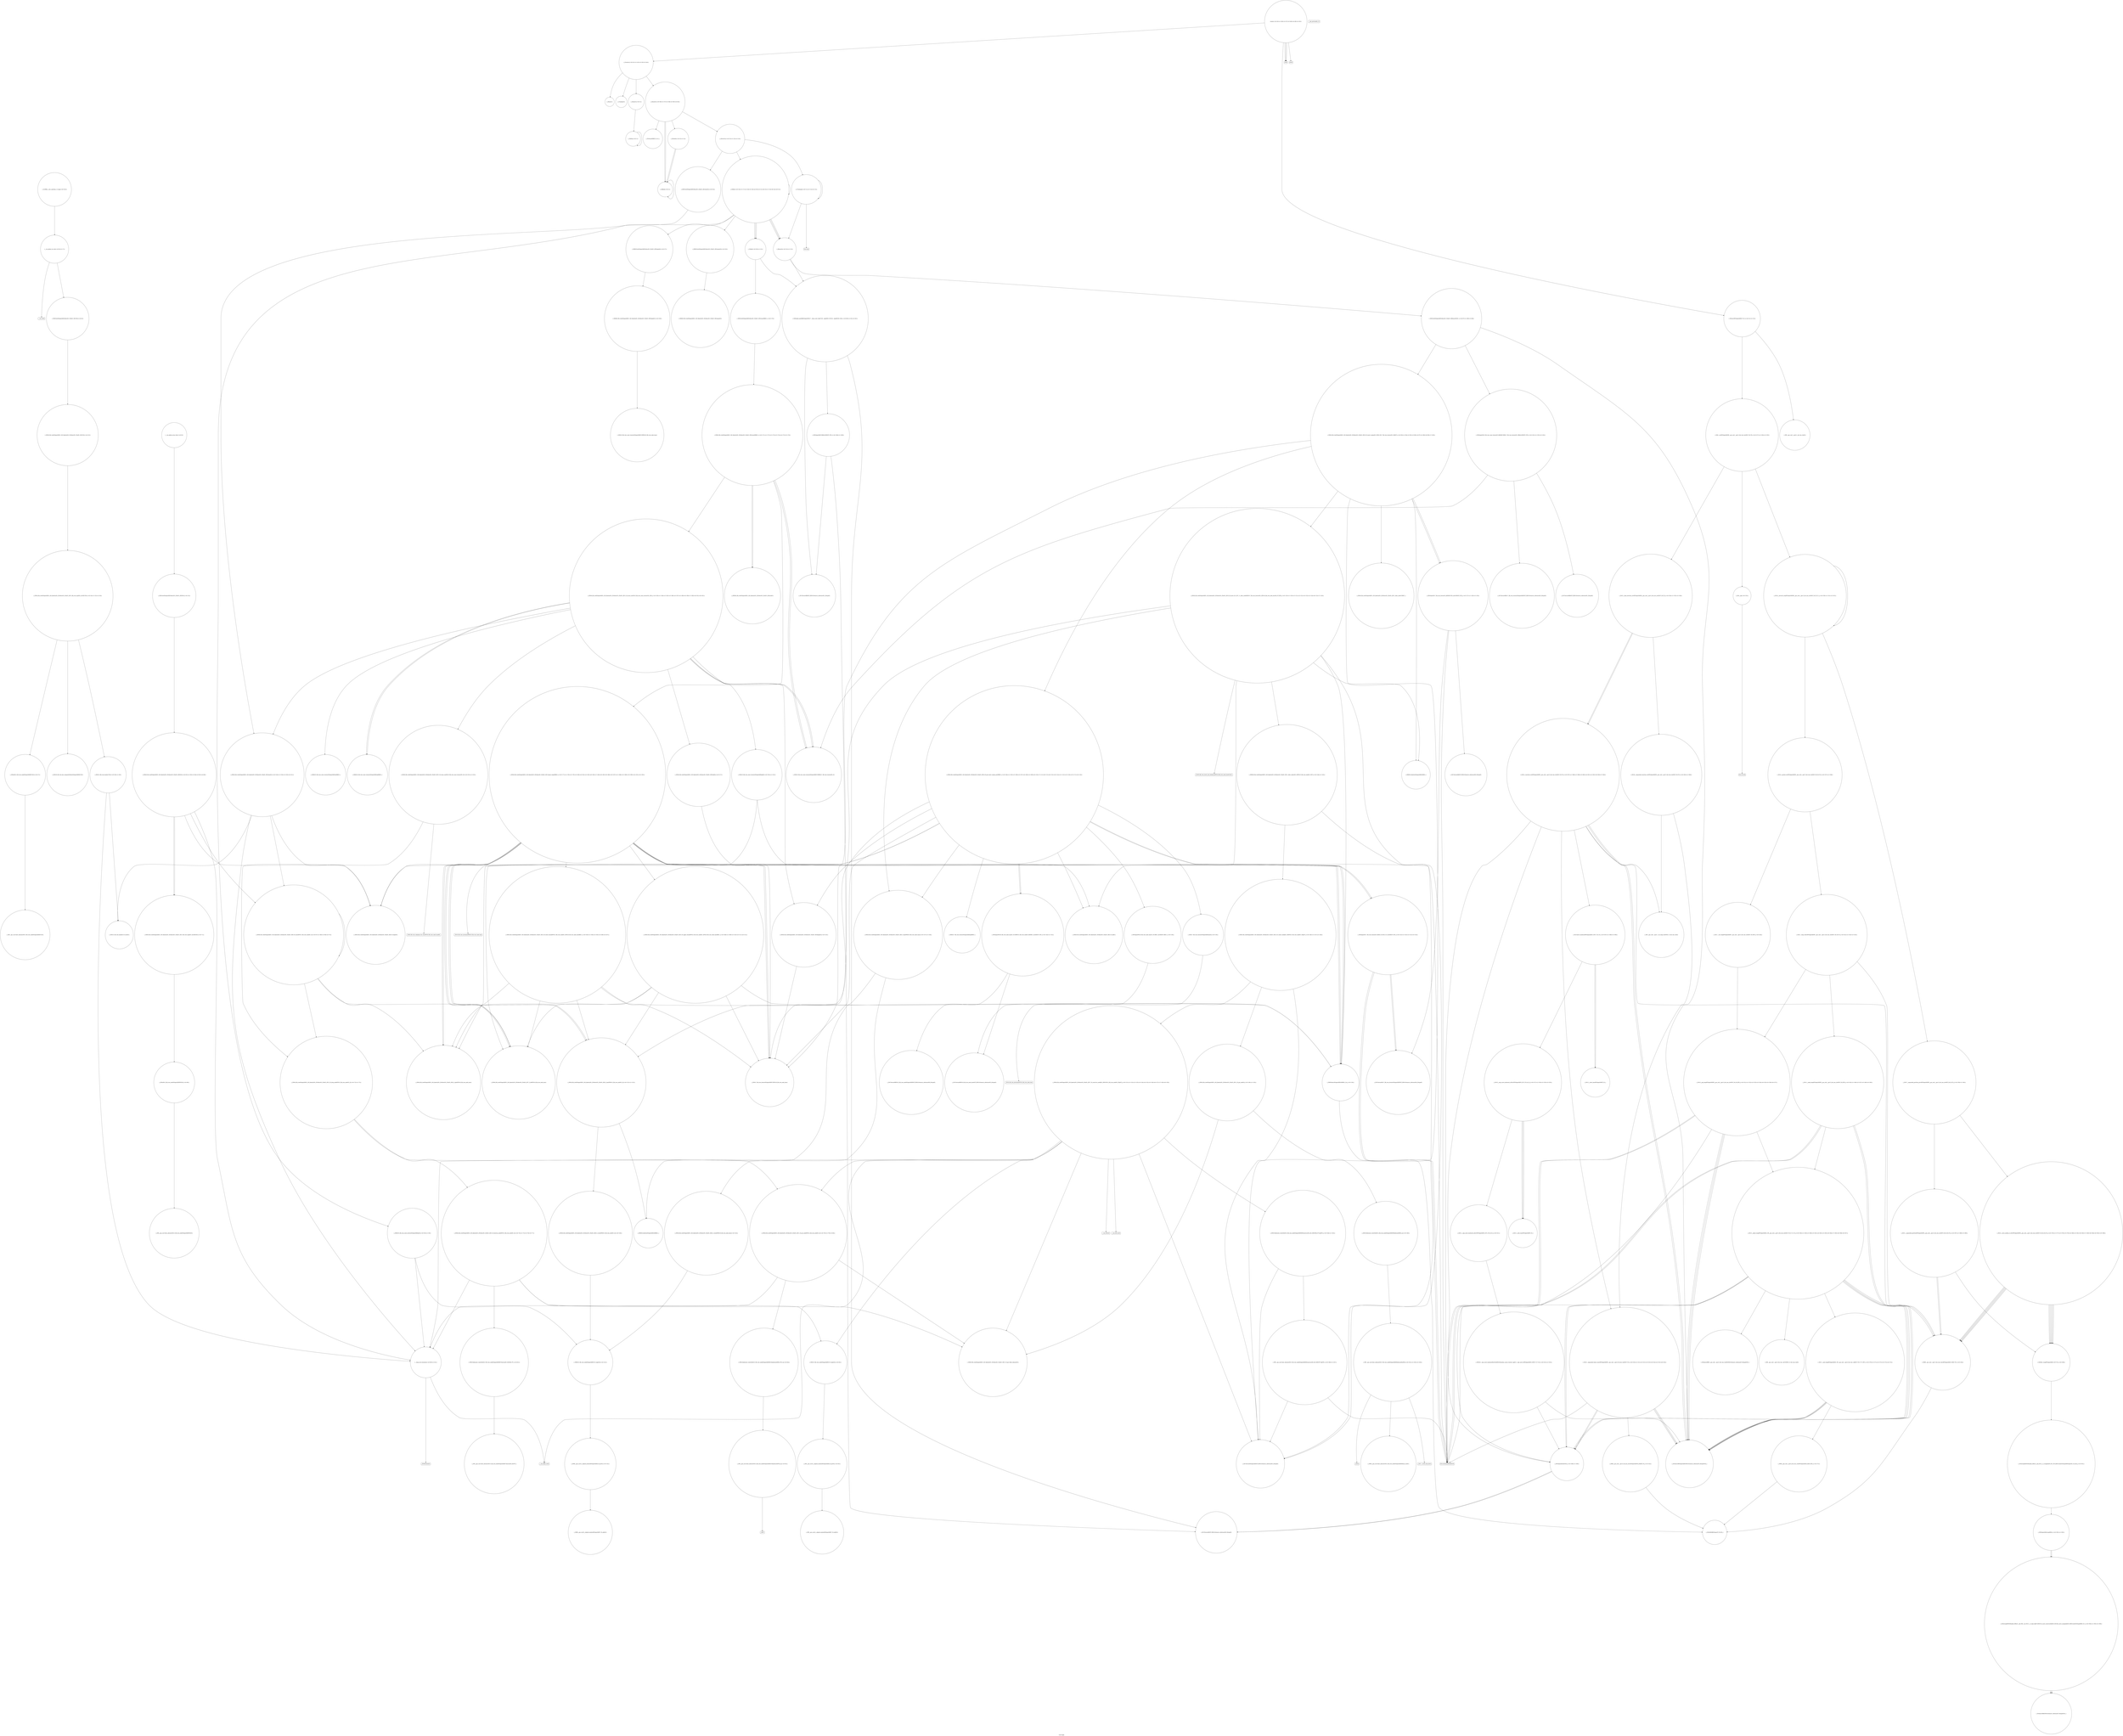 digraph "Call Graph" {
	label="Call Graph";

	Node0x5581cf3991e0 [shape=record,shape=circle,label="{_Z7preparev}"];
	Node0x5581cf7c12a0 [shape=record,shape=circle,label="{_ZNKSt8_Rb_treeISt4pairIiiES1_St9_IdentityIS1_ESt4lessIS1_ESaIS1_EE11_Alloc_nodeclIS1_EEPSt13_Rb_tree_nodeIS1_EOT_|{<s0>144|<s1>145}}"];
	Node0x5581cf7c12a0:s0 -> Node0x5581cf7c07a0[color=black];
	Node0x5581cf7c12a0:s1 -> Node0x5581cf7c13a0[color=black];
	Node0x5581cf7bd900 [shape=record,shape=circle,label="{_ZNSt3setISt4pairIiiESt4lessIS1_ESaIS1_EEC2Ev|{<s0>8}}"];
	Node0x5581cf7bd900:s0 -> Node0x5581cf7be380[color=black];
	Node0x5581cf7bee00 [shape=record,shape=circle,label="{_ZNK9__gnu_cxx13new_allocatorISt13_Rb_tree_nodeISt4pairIiiEEE8max_sizeEv}"];
	Node0x5581cf7bdc80 [shape=record,shape=circle,label="{_Z3dfsi|{<s0>16|<s1>17|<s2>18|<s3>19|<s4>20|<s5>21|<s6>22|<s7>23|<s8>24|<s9>25}}"];
	Node0x5581cf7bdc80:s0 -> Node0x5581cf7bdd00[color=black];
	Node0x5581cf7bdc80:s1 -> Node0x5581cf7bdd80[color=black];
	Node0x5581cf7bdc80:s2 -> Node0x5581cf7bde00[color=black];
	Node0x5581cf7bdc80:s3 -> Node0x5581cf7bde80[color=black];
	Node0x5581cf7bdc80:s4 -> Node0x5581cf7bde80[color=black];
	Node0x5581cf7bdc80:s5 -> Node0x5581cf7bdb80[color=black];
	Node0x5581cf7bdc80:s6 -> Node0x5581cf7bdc80[color=black];
	Node0x5581cf7bdc80:s7 -> Node0x5581cf7bde80[color=black];
	Node0x5581cf7bdc80:s8 -> Node0x5581cf7bdb80[color=black];
	Node0x5581cf7bdc80:s9 -> Node0x5581cf7bdb80[color=black];
	Node0x5581cf7bf180 [shape=record,shape=Mrecord,label="{llvm.memcpy.p0i8.p0i8.i64}"];
	Node0x5581cf7be000 [shape=record,shape=circle,label="{_Z4can3v|{<s0>36|<s1>37|<s2>38|<s3>39|<s4>40}}"];
	Node0x5581cf7be000:s0 -> Node0x5581cf7be080[color=black];
	Node0x5581cf7be000:s1 -> Node0x5581cf7bd800[color=black];
	Node0x5581cf7be000:s2 -> Node0x5581cf7bd800[color=black];
	Node0x5581cf7be000:s3 -> Node0x5581cf7bd780[color=black];
	Node0x5581cf7be000:s4 -> Node0x5581cf7bdf00[color=black];
	Node0x5581cf7bf500 [shape=record,shape=circle,label="{_ZSt7forwardIRiEOT_RNSt16remove_referenceIS1_E4typeE}"];
	Node0x5581cf7be380 [shape=record,shape=circle,label="{_ZNSt8_Rb_treeISt4pairIiiES1_St9_IdentityIS1_ESt4lessIS1_ESaIS1_EEC2Ev|{<s0>53}}"];
	Node0x5581cf7be380:s0 -> Node0x5581cf7be400[color=black];
	Node0x5581cf7bf880 [shape=record,shape=circle,label="{_ZNSt8_Rb_treeISt4pairIiiES1_St9_IdentityIS1_ESt4lessIS1_ESaIS1_EE14_M_lower_boundEPSt13_Rb_tree_nodeIS1_EPSt18_Rb_tree_node_baseRKS1_|{<s0>203|<s1>204|<s2>205|<s3>206|<s4>207}}"];
	Node0x5581cf7bf880:s0 -> Node0x5581cf7c0a20[color=black];
	Node0x5581cf7bf880:s1 -> Node0x5581cf7c09a0[color=black];
	Node0x5581cf7bf880:s2 -> Node0x5581cf7beb80[color=black];
	Node0x5581cf7bf880:s3 -> Node0x5581cf7beb00[color=black];
	Node0x5581cf7bf880:s4 -> Node0x5581cf7c08a0[color=black];
	Node0x5581cf7be700 [shape=record,shape=Mrecord,label="{__gxx_personality_v0}"];
	Node0x5581cf7bfc00 [shape=record,shape=circle,label="{_ZNSt8_Rb_treeISt4pairIiiES1_St9_IdentityIS1_ESt4lessIS1_ESaIS1_EE12_M_erase_auxESt23_Rb_tree_const_iteratorIS1_E|{<s0>222|<s1>223}}"];
	Node0x5581cf7bfc00:s0 -> Node0x5581cf7bfd00[color=black];
	Node0x5581cf7bfc00:s1 -> Node0x5581cf7bec00[color=black];
	Node0x5581cf7bea80 [shape=record,shape=circle,label="{_ZNSt8_Rb_treeISt4pairIiiES1_St9_IdentityIS1_ESt4lessIS1_ESaIS1_EE13_Rb_tree_implIS5_Lb1EED2Ev|{<s0>71}}"];
	Node0x5581cf7bea80:s0 -> Node0x5581cf7c0220[color=black];
	Node0x5581cf7c37c0 [shape=record,shape=circle,label="{_ZSt6__sortIPSt4pairIiiEN9__gnu_cxx5__ops15_Iter_less_iterEEvT_S6_T0_|{<s0>227|<s1>228|<s2>229}}"];
	Node0x5581cf7c37c0:s0 -> Node0x5581cf7c3940[color=black];
	Node0x5581cf7c37c0:s1 -> Node0x5581cf7c38c0[color=black];
	Node0x5581cf7c37c0:s2 -> Node0x5581cf7c39c0[color=black];
	Node0x5581cf7bfe20 [shape=record,shape=circle,label="{_ZNSt8_Rb_treeISt4pairIiiES1_St9_IdentityIS1_ESt4lessIS1_ESaIS1_EE21_M_get_Node_allocatorEv}"];
	Node0x5581cf7c3b40 [shape=record,shape=circle,label="{_ZSt13__heap_selectIPSt4pairIiiEN9__gnu_cxx5__ops15_Iter_less_iterEEvT_S6_S6_T0_|{<s0>241|<s1>242|<s2>243}}"];
	Node0x5581cf7c3b40:s0 -> Node0x5581cf7c3c40[color=black];
	Node0x5581cf7c3b40:s1 -> Node0x5581cf7c3cc0[color=black];
	Node0x5581cf7c3b40:s2 -> Node0x5581cf7c3d40[color=black];
	Node0x5581cf7c01a0 [shape=record,shape=Mrecord,label="{_ZdlPv}"];
	Node0x5581cf7c3ec0 [shape=record,shape=circle,label="{_ZSt4moveIRN9__gnu_cxx5__ops15_Iter_less_iterEEONSt16remove_referenceIT_E4typeEOS5_}"];
	Node0x5581cf7c0520 [shape=record,shape=circle,label="{_ZNSt4pairISt23_Rb_tree_const_iteratorIS_IiiEEbEC2IRSt17_Rb_tree_iteratorIS1_ERbLb1EEEOT_OT0_|{<s0>101|<s1>102|<s2>103}}"];
	Node0x5581cf7c0520:s0 -> Node0x5581cf7bf300[color=black];
	Node0x5581cf7c0520:s1 -> Node0x5581cf7bf380[color=black];
	Node0x5581cf7c0520:s2 -> Node0x5581cf7bf400[color=black];
	Node0x5581cf7c4240 [shape=record,shape=circle,label="{_ZSt4swapIiiENSt9enable_ifIXsr6__and_ISt14__is_swappableIT_ES1_IT0_EEE5valueEvE4typeERSt4pairIS2_S4_ESA_|{<s0>291}}"];
	Node0x5581cf7c4240:s0 -> Node0x5581cf7c42c0[color=black];
	Node0x5581cf7c08a0 [shape=record,shape=circle,label="{_ZNSt17_Rb_tree_iteratorISt4pairIiiEEC2EPSt18_Rb_tree_node_base}"];
	Node0x5581cf7c45c0 [shape=record,shape=circle,label="{_ZSt13move_backwardIPSt4pairIiiES2_ET0_T_S4_S3_|{<s0>307|<s1>308|<s2>309}}"];
	Node0x5581cf7c45c0:s0 -> Node0x5581cf7c47c0[color=black];
	Node0x5581cf7c45c0:s1 -> Node0x5581cf7c47c0[color=black];
	Node0x5581cf7c45c0:s2 -> Node0x5581cf7c4740[color=black];
	Node0x5581cf7c0c20 [shape=record,shape=circle,label="{_ZNSt17_Rb_tree_iteratorISt4pairIiiEEmmEv|{<s0>136}}"];
	Node0x5581cf7c0c20:s0 -> Node0x5581cf7c11a0[color=black];
	Node0x5581cf7c4940 [shape=record,shape=circle,label="{_ZNSt20__copy_move_backwardILb1ELb0ESt26random_access_iterator_tagE13__copy_move_bIPSt4pairIiiES5_EET0_T_S7_S6_|{<s0>322|<s1>323}}"];
	Node0x5581cf7c4940:s0 -> Node0x5581cf7c04a0[color=black];
	Node0x5581cf7c4940:s1 -> Node0x5581cf7c3e40[color=black];
	Node0x5581cf7c0fa0 [shape=record,shape=circle,label="{_ZNK9__gnu_cxx16__aligned_membufISt4pairIiiEE6_M_ptrEv|{<s0>142}}"];
	Node0x5581cf7c0fa0:s0 -> Node0x5581cf7c1020[color=black];
	Node0x5581cf399260 [shape=record,shape=circle,label="{_Z4can1v}"];
	Node0x5581cf7c1320 [shape=record,shape=Mrecord,label="{_ZSt29_Rb_tree_insert_and_rebalancebPSt18_Rb_tree_node_baseS0_RS_}"];
	Node0x5581cf7bd980 [shape=record,shape=circle,label="{__cxx_global_array_dtor|{<s0>9}}"];
	Node0x5581cf7bd980:s0 -> Node0x5581cf7bda00[color=black];
	Node0x5581cf7bee80 [shape=record,shape=Mrecord,label="{_ZSt17__throw_bad_allocv}"];
	Node0x5581cf7bdd00 [shape=record,shape=circle,label="{_ZNKSt3setISt4pairIiiESt4lessIS1_ESaIS1_EE5emptyEv|{<s0>26}}"];
	Node0x5581cf7bdd00:s0 -> Node0x5581cf7c3640[color=black];
	Node0x5581cf7bf200 [shape=record,shape=circle,label="{_ZSt7forwardISt17_Rb_tree_iteratorISt4pairIiiEEEOT_RNSt16remove_referenceIS4_E4typeE}"];
	Node0x5581cf7be080 [shape=record,shape=circle,label="{_ZSt3maxIiERKT_S2_S2_}"];
	Node0x5581cf7bf580 [shape=record,shape=circle,label="{_ZNSt4pairIiiEC2IiRiLb1EEEOT_OT0_|{<s0>168|<s1>169}}"];
	Node0x5581cf7bf580:s0 -> Node0x5581cf7bf480[color=black];
	Node0x5581cf7bf580:s1 -> Node0x5581cf7bf500[color=black];
	Node0x5581cf7be400 [shape=record,shape=circle,label="{_ZNSt8_Rb_treeISt4pairIiiES1_St9_IdentityIS1_ESt4lessIS1_ESaIS1_EE13_Rb_tree_implIS5_Lb1EEC2Ev|{<s0>54|<s1>55|<s2>56}}"];
	Node0x5581cf7be400:s0 -> Node0x5581cf7be480[color=black];
	Node0x5581cf7be400:s1 -> Node0x5581cf7be500[color=black];
	Node0x5581cf7be400:s2 -> Node0x5581cf7be580[color=black];
	Node0x5581cf7bf900 [shape=record,shape=circle,label="{_ZNSt8_Rb_treeISt4pairIiiES1_St9_IdentityIS1_ESt4lessIS1_ESaIS1_EE14_M_upper_boundEPSt13_Rb_tree_nodeIS1_EPSt18_Rb_tree_node_baseRKS1_|{<s0>208|<s1>209|<s2>210|<s3>211|<s4>212}}"];
	Node0x5581cf7bf900:s0 -> Node0x5581cf7c0a20[color=black];
	Node0x5581cf7bf900:s1 -> Node0x5581cf7c09a0[color=black];
	Node0x5581cf7bf900:s2 -> Node0x5581cf7beb80[color=black];
	Node0x5581cf7bf900:s3 -> Node0x5581cf7beb00[color=black];
	Node0x5581cf7bf900:s4 -> Node0x5581cf7c08a0[color=black];
	Node0x5581cf7be780 [shape=record,shape=circle,label="{__clang_call_terminate|{<s0>60|<s1>61}}"];
	Node0x5581cf7be780:s0 -> Node0x5581cf7be800[color=black];
	Node0x5581cf7be780:s1 -> Node0x5581cf7be880[color=black];
	Node0x5581cf7bfc80 [shape=record,shape=circle,label="{_ZNSt23_Rb_tree_const_iteratorISt4pairIiiEEppEi|{<s0>224|<s1>225}}"];
	Node0x5581cf7bfc80:s0 -> Node0x5581cf7bf180[color=black];
	Node0x5581cf7bfc80:s1 -> Node0x5581cf7c35c0[color=black];
	Node0x5581cf7beb00 [shape=record,shape=circle,label="{_ZNSt8_Rb_treeISt4pairIiiES1_St9_IdentityIS1_ESt4lessIS1_ESaIS1_EE8_S_rightEPSt18_Rb_tree_node_base}"];
	Node0x5581cf7c3840 [shape=record,shape=circle,label="{_ZN9__gnu_cxx5__ops16__iter_less_iterEv}"];
	Node0x5581cf7bfea0 [shape=record,shape=circle,label="{_ZNSt13_Rb_tree_nodeISt4pairIiiEE9_M_valptrEv|{<s0>82}}"];
	Node0x5581cf7bfea0:s0 -> Node0x5581cf7bffa0[color=black];
	Node0x5581cf7c3bc0 [shape=record,shape=circle,label="{_ZSt11__sort_heapIPSt4pairIiiEN9__gnu_cxx5__ops15_Iter_less_iterEEvT_S6_RT0_|{<s0>244}}"];
	Node0x5581cf7c3bc0:s0 -> Node0x5581cf7c3d40[color=black];
	Node0x5581cf7c0220 [shape=record,shape=circle,label="{_ZNSaISt13_Rb_tree_nodeISt4pairIiiEEED2Ev|{<s0>86}}"];
	Node0x5581cf7c0220:s0 -> Node0x5581cf7c02a0[color=black];
	Node0x5581cf7c3f40 [shape=record,shape=circle,label="{_ZN9__gnu_cxx5__ops14_Iter_less_valC2ENS0_15_Iter_less_iterE}"];
	Node0x5581cf7c05a0 [shape=record,shape=circle,label="{_ZNSt8_Rb_treeISt4pairIiiES1_St9_IdentityIS1_ESt4lessIS1_ESaIS1_EE24_M_get_insert_unique_posERKS1_|{<s0>104|<s1>105|<s2>106|<s3>107|<s4>108|<s5>109|<s6>110|<s7>111|<s8>112|<s9>113|<s10>114|<s11>115|<s12>116|<s13>117|<s14>118}}"];
	Node0x5581cf7c05a0:s0 -> Node0x5581cf7bea00[color=black];
	Node0x5581cf7c05a0:s1 -> Node0x5581cf7c0920[color=black];
	Node0x5581cf7c05a0:s2 -> Node0x5581cf7c0a20[color=black];
	Node0x5581cf7c05a0:s3 -> Node0x5581cf7c09a0[color=black];
	Node0x5581cf7c05a0:s4 -> Node0x5581cf7beb80[color=black];
	Node0x5581cf7c05a0:s5 -> Node0x5581cf7beb00[color=black];
	Node0x5581cf7c05a0:s6 -> Node0x5581cf7c08a0[color=black];
	Node0x5581cf7c05a0:s7 -> Node0x5581cf7c0b20[color=black];
	Node0x5581cf7c05a0:s8 -> Node0x5581cf7c0aa0[color=black];
	Node0x5581cf7c05a0:s9 -> Node0x5581cf7c0ba0[color=black];
	Node0x5581cf7c05a0:s10 -> Node0x5581cf7c0c20[color=black];
	Node0x5581cf7c05a0:s11 -> Node0x5581cf7c0ca0[color=black];
	Node0x5581cf7c05a0:s12 -> Node0x5581cf7c09a0[color=black];
	Node0x5581cf7c05a0:s13 -> Node0x5581cf7c0ba0[color=black];
	Node0x5581cf7c05a0:s14 -> Node0x5581cf7c0d20[color=black];
	Node0x5581cf7c42c0 [shape=record,shape=circle,label="{_ZNSt4pairIiiE4swapERS0_|{<s0>292|<s1>293}}"];
	Node0x5581cf7c42c0:s0 -> Node0x5581cf7c4340[color=black];
	Node0x5581cf7c42c0:s1 -> Node0x5581cf7c4340[color=black];
	Node0x5581cf7c0920 [shape=record,shape=circle,label="{_ZNSt8_Rb_treeISt4pairIiiES1_St9_IdentityIS1_ESt4lessIS1_ESaIS1_EE6_M_endEv}"];
	Node0x5581cf7c4640 [shape=record,shape=circle,label="{_ZSt25__unguarded_linear_insertIPSt4pairIiiEN9__gnu_cxx5__ops14_Val_less_iterEEvT_T0_|{<s0>310|<s1>311|<s2>312|<s3>313|<s4>314|<s5>315|<s6>316}}"];
	Node0x5581cf7c4640:s0 -> Node0x5581cf7c04a0[color=black];
	Node0x5581cf7c4640:s1 -> Node0x5581cf7bf180[color=black];
	Node0x5581cf7c4640:s2 -> Node0x5581cf7c49c0[color=black];
	Node0x5581cf7c4640:s3 -> Node0x5581cf7c04a0[color=black];
	Node0x5581cf7c4640:s4 -> Node0x5581cf7c3e40[color=black];
	Node0x5581cf7c4640:s5 -> Node0x5581cf7c04a0[color=black];
	Node0x5581cf7c4640:s6 -> Node0x5581cf7c3e40[color=black];
	Node0x5581cf7c0ca0 [shape=record,shape=circle,label="{_ZNSt8_Rb_treeISt4pairIiiES1_St9_IdentityIS1_ESt4lessIS1_ESaIS1_EE6_S_keyEPKSt18_Rb_tree_node_base|{<s0>137|<s1>138}}"];
	Node0x5581cf7c0ca0:s0 -> Node0x5581cf7c1220[color=black];
	Node0x5581cf7c0ca0:s1 -> Node0x5581cf7c0e20[color=black];
	Node0x5581cf7c49c0 [shape=record,shape=circle,label="{_ZNK9__gnu_cxx5__ops14_Val_less_iterclISt4pairIiiEPS4_EEbRT_T0_|{<s0>324}}"];
	Node0x5581cf7c49c0:s0 -> Node0x5581cf7c0da0[color=black];
	Node0x5581cf7c1020 [shape=record,shape=circle,label="{_ZNK9__gnu_cxx16__aligned_membufISt4pairIiiEE7_M_addrEv}"];
	Node0x5581cf7bd680 [shape=record,shape=circle,label="{_Z3dfsii|{<s0>1}}"];
	Node0x5581cf7bd680:s0 -> Node0x5581cf7bd680[color=black];
	Node0x5581cf7c13a0 [shape=record,shape=circle,label="{_ZNSt8_Rb_treeISt4pairIiiES1_St9_IdentityIS1_ESt4lessIS1_ESaIS1_EE14_M_create_nodeIJS1_EEEPSt13_Rb_tree_nodeIS1_EDpOT_|{<s0>146|<s1>147|<s2>148}}"];
	Node0x5581cf7c13a0:s0 -> Node0x5581cf7c1420[color=black];
	Node0x5581cf7c13a0:s1 -> Node0x5581cf7c07a0[color=black];
	Node0x5581cf7c13a0:s2 -> Node0x5581cf7c14a0[color=black];
	Node0x5581cf7bda00 [shape=record,shape=circle,label="{_ZNSt3setISt4pairIiiESt4lessIS1_ESaIS1_EED2Ev|{<s0>10}}"];
	Node0x5581cf7bda00:s0 -> Node0x5581cf7be900[color=black];
	Node0x5581cf7bef00 [shape=record,shape=Mrecord,label="{_Znwm}"];
	Node0x5581cf7bdd80 [shape=record,shape=circle,label="{_ZNKSt3setISt4pairIiiESt4lessIS1_ESaIS1_EE5beginEv|{<s0>27}}"];
	Node0x5581cf7bdd80:s0 -> Node0x5581cf7c36c0[color=black];
	Node0x5581cf7bf280 [shape=record,shape=circle,label="{_ZSt7forwardIbEOT_RNSt16remove_referenceIS0_E4typeE}"];
	Node0x5581cf7be100 [shape=record,shape=circle,label="{_Z5solvev|{<s0>41|<s1>42|<s2>43|<s3>44}}"];
	Node0x5581cf7be100:s0 -> Node0x5581cf3991e0[color=black];
	Node0x5581cf7be100:s1 -> Node0x5581cf399260[color=black];
	Node0x5581cf7be100:s2 -> Node0x5581cf7bd700[color=black];
	Node0x5581cf7be100:s3 -> Node0x5581cf7be000[color=black];
	Node0x5581cf7bf600 [shape=record,shape=circle,label="{_ZNSt3setISt4pairIiiESt4lessIS1_ESaIS1_EE5eraseERKS1_|{<s0>170}}"];
	Node0x5581cf7bf600:s0 -> Node0x5581cf7bf680[color=black];
	Node0x5581cf7be480 [shape=record,shape=circle,label="{_ZNSaISt13_Rb_tree_nodeISt4pairIiiEEEC2Ev|{<s0>57}}"];
	Node0x5581cf7be480:s0 -> Node0x5581cf7be600[color=black];
	Node0x5581cf7bf980 [shape=record,shape=circle,label="{_ZNSt4pairISt17_Rb_tree_iteratorIS_IiiEES2_EC2IS2_S2_Lb1EEEOT_OT0_|{<s0>213|<s1>214|<s2>215|<s3>216}}"];
	Node0x5581cf7bf980:s0 -> Node0x5581cf7bf200[color=black];
	Node0x5581cf7bf980:s1 -> Node0x5581cf7bf180[color=black];
	Node0x5581cf7bf980:s2 -> Node0x5581cf7bf200[color=black];
	Node0x5581cf7bf980:s3 -> Node0x5581cf7bf180[color=black];
	Node0x5581cf7be800 [shape=record,shape=Mrecord,label="{__cxa_begin_catch}"];
	Node0x5581cf7bfd00 [shape=record,shape=Mrecord,label="{_ZSt28_Rb_tree_rebalance_for_erasePSt18_Rb_tree_node_baseRS_}"];
	Node0x5581cf7beb80 [shape=record,shape=circle,label="{_ZNSt8_Rb_treeISt4pairIiiES1_St9_IdentityIS1_ESt4lessIS1_ESaIS1_EE7_S_leftEPSt18_Rb_tree_node_base}"];
	Node0x5581cf7c38c0 [shape=record,shape=circle,label="{_ZSt16__introsort_loopIPSt4pairIiiElN9__gnu_cxx5__ops15_Iter_less_iterEEvT_S6_T0_T1_|{<s0>230|<s1>231|<s2>232}}"];
	Node0x5581cf7c38c0:s0 -> Node0x5581cf7c3a40[color=black];
	Node0x5581cf7c38c0:s1 -> Node0x5581cf7c3ac0[color=black];
	Node0x5581cf7c38c0:s2 -> Node0x5581cf7c38c0[color=black];
	Node0x5581cf7bff20 [shape=record,shape=circle,label="{_ZN9__gnu_cxx13new_allocatorISt13_Rb_tree_nodeISt4pairIiiEEE7destroyIS3_EEvPT_}"];
	Node0x5581cf7c3c40 [shape=record,shape=circle,label="{_ZSt11__make_heapIPSt4pairIiiEN9__gnu_cxx5__ops15_Iter_less_iterEEvT_S6_RT0_|{<s0>245|<s1>246|<s2>247|<s3>248|<s4>249}}"];
	Node0x5581cf7c3c40:s0 -> Node0x5581cf7c04a0[color=black];
	Node0x5581cf7c3c40:s1 -> Node0x5581cf7bf180[color=black];
	Node0x5581cf7c3c40:s2 -> Node0x5581cf7c04a0[color=black];
	Node0x5581cf7c3c40:s3 -> Node0x5581cf7bf180[color=black];
	Node0x5581cf7c3c40:s4 -> Node0x5581cf7c3dc0[color=black];
	Node0x5581cf7c02a0 [shape=record,shape=circle,label="{_ZN9__gnu_cxx13new_allocatorISt13_Rb_tree_nodeISt4pairIiiEEED2Ev}"];
	Node0x5581cf7c3fc0 [shape=record,shape=circle,label="{_ZSt11__push_heapIPSt4pairIiiElS1_N9__gnu_cxx5__ops14_Iter_less_valEEvT_T0_S7_T1_RT2_|{<s0>270|<s1>271|<s2>272|<s3>273|<s4>274}}"];
	Node0x5581cf7c3fc0:s0 -> Node0x5581cf7c4040[color=black];
	Node0x5581cf7c3fc0:s1 -> Node0x5581cf7c04a0[color=black];
	Node0x5581cf7c3fc0:s2 -> Node0x5581cf7c3e40[color=black];
	Node0x5581cf7c3fc0:s3 -> Node0x5581cf7c04a0[color=black];
	Node0x5581cf7c3fc0:s4 -> Node0x5581cf7c3e40[color=black];
	Node0x5581cf7c0620 [shape=record,shape=circle,label="{_ZNKSt9_IdentityISt4pairIiiEEclERS1_}"];
	Node0x5581cf7c4340 [shape=record,shape=circle,label="{_ZSt4swapIiENSt9enable_ifIXsr6__and_ISt6__not_ISt15__is_tuple_likeIT_EESt21is_move_constructibleIS3_ESt18is_move_assignableIS3_EEE5valueEvE4typeERS3_SC_|{<s0>294|<s1>295|<s2>296}}"];
	Node0x5581cf7c4340:s0 -> Node0x5581cf7c43c0[color=black];
	Node0x5581cf7c4340:s1 -> Node0x5581cf7c43c0[color=black];
	Node0x5581cf7c4340:s2 -> Node0x5581cf7c43c0[color=black];
	Node0x5581cf7c09a0 [shape=record,shape=circle,label="{_ZNKSt4lessISt4pairIiiEEclERKS1_S4_|{<s0>130}}"];
	Node0x5581cf7c09a0:s0 -> Node0x5581cf7c0da0[color=black];
	Node0x5581cf7c46c0 [shape=record,shape=circle,label="{_ZN9__gnu_cxx5__ops15__val_comp_iterENS0_15_Iter_less_iterE}"];
	Node0x5581cf7c0d20 [shape=record,shape=circle,label="{_ZNSt4pairIPSt18_Rb_tree_node_baseS1_EC2IRS1_Lb1EEEOT_RKS1_|{<s0>139}}"];
	Node0x5581cf7c0d20:s0 -> Node0x5581cf7c1120[color=black];
	Node0x5581cf7c4a40 [shape=record,shape=circle,label="{_GLOBAL__sub_I_qizichao_2_0.cpp|{<s0>325}}"];
	Node0x5581cf7c4a40:s0 -> Node0x5581cf7bd880[color=black];
	Node0x5581cf7c10a0 [shape=record,shape=circle,label="{_ZSt7forwardIRPSt13_Rb_tree_nodeISt4pairIiiEEEOT_RNSt16remove_referenceIS6_E4typeE}"];
	Node0x5581cf7bd700 [shape=record,shape=circle,label="{_Z4can2v|{<s0>2}}"];
	Node0x5581cf7bd700:s0 -> Node0x5581cf7bd680[color=black];
	Node0x5581cf7c1420 [shape=record,shape=circle,label="{_ZNSt8_Rb_treeISt4pairIiiES1_St9_IdentityIS1_ESt4lessIS1_ESaIS1_EE11_M_get_nodeEv|{<s0>149|<s1>150}}"];
	Node0x5581cf7c1420:s0 -> Node0x5581cf7bfe20[color=black];
	Node0x5581cf7c1420:s1 -> Node0x5581cf7c1520[color=black];
	Node0x5581cf7bda80 [shape=record,shape=Mrecord,label="{__cxa_atexit}"];
	Node0x5581cf7bef80 [shape=record,shape=circle,label="{_ZNSt16allocator_traitsISaISt13_Rb_tree_nodeISt4pairIiiEEEE9constructIS2_JS2_EEEvRS4_PT_DpOT0_|{<s0>164|<s1>165}}"];
	Node0x5581cf7bef80:s0 -> Node0x5581cf7c07a0[color=black];
	Node0x5581cf7bef80:s1 -> Node0x5581cf7bf100[color=black];
	Node0x5581cf7bde00 [shape=record,shape=circle,label="{_ZNKSt23_Rb_tree_const_iteratorISt4pairIiiEEptEv|{<s0>28|<s1>29}}"];
	Node0x5581cf7bde00:s0 -> Node0x5581cf7c0f20[color=black];
	Node0x5581cf7bde00:s1 -> Node0x5581cf7be780[color=black];
	Node0x5581cf7bf300 [shape=record,shape=circle,label="{_ZSt7forwardIRSt17_Rb_tree_iteratorISt4pairIiiEEEOT_RNSt16remove_referenceIS5_E4typeE}"];
	Node0x5581cf7be180 [shape=record,shape=circle,label="{main|{<s0>45|<s1>46|<s2>47|<s3>48|<s4>49|<s5>50}}"];
	Node0x5581cf7be180:s0 -> Node0x5581cf7be200[color=black];
	Node0x5581cf7be180:s1 -> Node0x5581cf7be200[color=black];
	Node0x5581cf7be180:s2 -> Node0x5581cf7be200[color=black];
	Node0x5581cf7be180:s3 -> Node0x5581cf7be280[color=black];
	Node0x5581cf7be180:s4 -> Node0x5581cf7be100[color=black];
	Node0x5581cf7be180:s5 -> Node0x5581cf7be300[color=black];
	Node0x5581cf7bf680 [shape=record,shape=circle,label="{_ZNSt8_Rb_treeISt4pairIiiES1_St9_IdentityIS1_ESt4lessIS1_ESaIS1_EE5eraseERKS1_|{<s0>171|<s1>172|<s2>173|<s3>174|<s4>175|<s5>176}}"];
	Node0x5581cf7bf680:s0 -> Node0x5581cf7bf700[color=black];
	Node0x5581cf7bf680:s1 -> Node0x5581cf7bf780[color=black];
	Node0x5581cf7bf680:s2 -> Node0x5581cf7bf380[color=black];
	Node0x5581cf7bf680:s3 -> Node0x5581cf7bf380[color=black];
	Node0x5581cf7bf680:s4 -> Node0x5581cf7bf800[color=black];
	Node0x5581cf7bf680:s5 -> Node0x5581cf7bf780[color=black];
	Node0x5581cf7be500 [shape=record,shape=circle,label="{_ZNSt20_Rb_tree_key_compareISt4lessISt4pairIiiEEEC2Ev}"];
	Node0x5581cf7bfa00 [shape=record,shape=circle,label="{_ZNKSt23_Rb_tree_const_iteratorISt4pairIiiEEeqERKS2_}"];
	Node0x5581cf7be880 [shape=record,shape=Mrecord,label="{_ZSt9terminatev}"];
	Node0x5581cf7c35c0 [shape=record,shape=Mrecord,label="{_ZSt18_Rb_tree_incrementPKSt18_Rb_tree_node_base}"];
	Node0x5581cf7bec00 [shape=record,shape=circle,label="{_ZNSt8_Rb_treeISt4pairIiiES1_St9_IdentityIS1_ESt4lessIS1_ESaIS1_EE12_M_drop_nodeEPSt13_Rb_tree_nodeIS1_E|{<s0>72|<s1>73}}"];
	Node0x5581cf7bec00:s0 -> Node0x5581cf7bec80[color=black];
	Node0x5581cf7bec00:s1 -> Node0x5581cf7bed00[color=black];
	Node0x5581cf7c3940 [shape=record,shape=circle,label="{_ZSt4__lgl|{<s0>233}}"];
	Node0x5581cf7c3940:s0 -> Node0x5581cf7c4440[color=black];
	Node0x5581cf7bffa0 [shape=record,shape=circle,label="{_ZN9__gnu_cxx16__aligned_membufISt4pairIiiEE6_M_ptrEv|{<s0>83}}"];
	Node0x5581cf7bffa0:s0 -> Node0x5581cf7c0020[color=black];
	Node0x5581cf7c3cc0 [shape=record,shape=circle,label="{_ZNK9__gnu_cxx5__ops15_Iter_less_iterclIPSt4pairIiiES5_EEbT_T0_|{<s0>250}}"];
	Node0x5581cf7c3cc0:s0 -> Node0x5581cf7c0da0[color=black];
	Node0x5581cf7c0320 [shape=record,shape=circle,label="{_ZNSt3setISt4pairIiiESt4lessIS1_ESaIS1_EE6insertEOS1_|{<s0>87|<s1>88|<s2>89}}"];
	Node0x5581cf7c0320:s0 -> Node0x5581cf7c04a0[color=black];
	Node0x5581cf7c0320:s1 -> Node0x5581cf7c0420[color=black];
	Node0x5581cf7c0320:s2 -> Node0x5581cf7c0520[color=black];
	Node0x5581cf7c4040 [shape=record,shape=circle,label="{_ZNK9__gnu_cxx5__ops14_Iter_less_valclIPSt4pairIiiES4_EEbT_RT0_|{<s0>275}}"];
	Node0x5581cf7c4040:s0 -> Node0x5581cf7c0da0[color=black];
	Node0x5581cf7c06a0 [shape=record,shape=circle,label="{_ZNSt8_Rb_treeISt4pairIiiES1_St9_IdentityIS1_ESt4lessIS1_ESaIS1_EE11_Alloc_nodeC2ERS7_}"];
	Node0x5581cf7c43c0 [shape=record,shape=circle,label="{_ZSt4moveIRiEONSt16remove_referenceIT_E4typeEOS2_}"];
	Node0x5581cf7c0a20 [shape=record,shape=circle,label="{_ZNSt8_Rb_treeISt4pairIiiES1_St9_IdentityIS1_ESt4lessIS1_ESaIS1_EE6_S_keyEPKSt13_Rb_tree_nodeIS1_E|{<s0>131|<s1>132}}"];
	Node0x5581cf7c0a20:s0 -> Node0x5581cf7c0ea0[color=black];
	Node0x5581cf7c0a20:s1 -> Node0x5581cf7c0e20[color=black];
	Node0x5581cf7c4740 [shape=record,shape=circle,label="{_ZSt23__copy_move_backward_a2ILb1EPSt4pairIiiES2_ET1_T0_S4_S3_|{<s0>317|<s1>318|<s2>319|<s3>320}}"];
	Node0x5581cf7c4740:s0 -> Node0x5581cf7c48c0[color=black];
	Node0x5581cf7c4740:s1 -> Node0x5581cf7c48c0[color=black];
	Node0x5581cf7c4740:s2 -> Node0x5581cf7c48c0[color=black];
	Node0x5581cf7c4740:s3 -> Node0x5581cf7c4840[color=black];
	Node0x5581cf7c0da0 [shape=record,shape=circle,label="{_ZStltIiiEbRKSt4pairIT_T0_ES5_}"];
	Node0x5581cf7c1120 [shape=record,shape=circle,label="{_ZSt7forwardIRPSt18_Rb_tree_node_baseEOT_RNSt16remove_referenceIS3_E4typeE}"];
	Node0x5581cf7bd780 [shape=record,shape=circle,label="{_Z5buildv|{<s0>3|<s1>4}}"];
	Node0x5581cf7bd780:s0 -> Node0x5581cf7bd800[color=black];
	Node0x5581cf7bd780:s1 -> Node0x5581cf7bd800[color=black];
	Node0x5581cf7c14a0 [shape=record,shape=circle,label="{_ZNSt8_Rb_treeISt4pairIiiES1_St9_IdentityIS1_ESt4lessIS1_ESaIS1_EE17_M_construct_nodeIJS1_EEEvPSt13_Rb_tree_nodeIS1_EDpOT_|{<s0>151|<s1>152|<s2>153|<s3>154|<s4>155|<s5>156|<s6>157|<s7>158|<s8>159}}"];
	Node0x5581cf7c14a0:s0 -> Node0x5581cf7bfe20[color=black];
	Node0x5581cf7c14a0:s1 -> Node0x5581cf7bfea0[color=black];
	Node0x5581cf7c14a0:s2 -> Node0x5581cf7c07a0[color=black];
	Node0x5581cf7c14a0:s3 -> Node0x5581cf7bef80[color=black];
	Node0x5581cf7c14a0:s4 -> Node0x5581cf7be800[color=black];
	Node0x5581cf7c14a0:s5 -> Node0x5581cf7bed00[color=black];
	Node0x5581cf7c14a0:s6 -> Node0x5581cf7bf000[color=black];
	Node0x5581cf7c14a0:s7 -> Node0x5581cf7bf080[color=black];
	Node0x5581cf7c14a0:s8 -> Node0x5581cf7be780[color=black];
	Node0x5581cf7bdb00 [shape=record,shape=circle,label="{_Z7enlargei|{<s0>11|<s1>12|<s2>13}}"];
	Node0x5581cf7bdb00:s0 -> Node0x5581cf7bdb80[color=black];
	Node0x5581cf7bdb00:s1 -> Node0x5581cf7bdb00[color=black];
	Node0x5581cf7bdb00:s2 -> Node0x5581cf7bdc00[color=black];
	Node0x5581cf7bf000 [shape=record,shape=Mrecord,label="{__cxa_rethrow}"];
	Node0x5581cf7bde80 [shape=record,shape=circle,label="{_Z3deli|{<s0>30|<s1>31}}"];
	Node0x5581cf7bde80:s0 -> Node0x5581cf7c03a0[color=black];
	Node0x5581cf7bde80:s1 -> Node0x5581cf7bf600[color=black];
	Node0x5581cf7bf380 [shape=record,shape=circle,label="{_ZNSt23_Rb_tree_const_iteratorISt4pairIiiEEC2ERKSt17_Rb_tree_iteratorIS1_E}"];
	Node0x5581cf7be200 [shape=record,shape=Mrecord,label="{scanf}"];
	Node0x5581cf7bf700 [shape=record,shape=circle,label="{_ZNSt8_Rb_treeISt4pairIiiES1_St9_IdentityIS1_ESt4lessIS1_ESaIS1_EE11equal_rangeERKS1_|{<s0>177|<s1>178|<s2>179|<s3>180|<s4>181|<s5>182|<s6>183|<s7>184|<s8>185|<s9>186|<s10>187|<s11>188|<s12>189|<s13>190|<s14>191|<s15>192}}"];
	Node0x5581cf7bf700:s0 -> Node0x5581cf7bea00[color=black];
	Node0x5581cf7bf700:s1 -> Node0x5581cf7c0920[color=black];
	Node0x5581cf7bf700:s2 -> Node0x5581cf7c0a20[color=black];
	Node0x5581cf7bf700:s3 -> Node0x5581cf7c09a0[color=black];
	Node0x5581cf7bf700:s4 -> Node0x5581cf7beb00[color=black];
	Node0x5581cf7bf700:s5 -> Node0x5581cf7c0a20[color=black];
	Node0x5581cf7bf700:s6 -> Node0x5581cf7c09a0[color=black];
	Node0x5581cf7bf700:s7 -> Node0x5581cf7beb80[color=black];
	Node0x5581cf7bf700:s8 -> Node0x5581cf7beb80[color=black];
	Node0x5581cf7bf700:s9 -> Node0x5581cf7beb00[color=black];
	Node0x5581cf7bf700:s10 -> Node0x5581cf7bf880[color=black];
	Node0x5581cf7bf700:s11 -> Node0x5581cf7bf900[color=black];
	Node0x5581cf7bf700:s12 -> Node0x5581cf7bf980[color=black];
	Node0x5581cf7bf700:s13 -> Node0x5581cf7c08a0[color=black];
	Node0x5581cf7bf700:s14 -> Node0x5581cf7c08a0[color=black];
	Node0x5581cf7bf700:s15 -> Node0x5581cf7bf980[color=black];
	Node0x5581cf7be580 [shape=record,shape=circle,label="{_ZNSt15_Rb_tree_headerC2Ev|{<s0>58|<s1>59}}"];
	Node0x5581cf7be580:s0 -> Node0x5581cf7be680[color=black];
	Node0x5581cf7be580:s1 -> Node0x5581cf7be780[color=black];
	Node0x5581cf7bfa80 [shape=record,shape=circle,label="{_ZNSt8_Rb_treeISt4pairIiiES1_St9_IdentityIS1_ESt4lessIS1_ESaIS1_EE3endEv|{<s0>217}}"];
	Node0x5581cf7bfa80:s0 -> Node0x5581cf7c08a0[color=black];
	Node0x5581cf7be900 [shape=record,shape=circle,label="{_ZNSt8_Rb_treeISt4pairIiiES1_St9_IdentityIS1_ESt4lessIS1_ESaIS1_EED2Ev|{<s0>62|<s1>63|<s2>64|<s3>65|<s4>66}}"];
	Node0x5581cf7be900:s0 -> Node0x5581cf7bea00[color=black];
	Node0x5581cf7be900:s1 -> Node0x5581cf7be980[color=black];
	Node0x5581cf7be900:s2 -> Node0x5581cf7bea80[color=black];
	Node0x5581cf7be900:s3 -> Node0x5581cf7bea80[color=black];
	Node0x5581cf7be900:s4 -> Node0x5581cf7be780[color=black];
	Node0x5581cf7c3640 [shape=record,shape=circle,label="{_ZNKSt8_Rb_treeISt4pairIiiES1_St9_IdentityIS1_ESt4lessIS1_ESaIS1_EE5emptyEv}"];
	Node0x5581cf7bec80 [shape=record,shape=circle,label="{_ZNSt8_Rb_treeISt4pairIiiES1_St9_IdentityIS1_ESt4lessIS1_ESaIS1_EE15_M_destroy_nodeEPSt13_Rb_tree_nodeIS1_E|{<s0>74|<s1>75|<s2>76|<s3>77}}"];
	Node0x5581cf7bec80:s0 -> Node0x5581cf7bfe20[color=black];
	Node0x5581cf7bec80:s1 -> Node0x5581cf7bfea0[color=black];
	Node0x5581cf7bec80:s2 -> Node0x5581cf7bfda0[color=black];
	Node0x5581cf7bec80:s3 -> Node0x5581cf7be780[color=black];
	Node0x5581cf7c39c0 [shape=record,shape=circle,label="{_ZSt22__final_insertion_sortIPSt4pairIiiEN9__gnu_cxx5__ops15_Iter_less_iterEEvT_S6_T0_|{<s0>234|<s1>235|<s2>236}}"];
	Node0x5581cf7c39c0:s0 -> Node0x5581cf7c44c0[color=black];
	Node0x5581cf7c39c0:s1 -> Node0x5581cf7c4540[color=black];
	Node0x5581cf7c39c0:s2 -> Node0x5581cf7c44c0[color=black];
	Node0x5581cf7c0020 [shape=record,shape=circle,label="{_ZN9__gnu_cxx16__aligned_membufISt4pairIiiEE7_M_addrEv}"];
	Node0x5581cf7c3d40 [shape=record,shape=circle,label="{_ZSt10__pop_heapIPSt4pairIiiEN9__gnu_cxx5__ops15_Iter_less_iterEEvT_S6_S6_RT0_|{<s0>251|<s1>252|<s2>253|<s3>254|<s4>255|<s5>256|<s6>257}}"];
	Node0x5581cf7c3d40:s0 -> Node0x5581cf7c04a0[color=black];
	Node0x5581cf7c3d40:s1 -> Node0x5581cf7bf180[color=black];
	Node0x5581cf7c3d40:s2 -> Node0x5581cf7c04a0[color=black];
	Node0x5581cf7c3d40:s3 -> Node0x5581cf7c3e40[color=black];
	Node0x5581cf7c3d40:s4 -> Node0x5581cf7c04a0[color=black];
	Node0x5581cf7c3d40:s5 -> Node0x5581cf7bf180[color=black];
	Node0x5581cf7c3d40:s6 -> Node0x5581cf7c3dc0[color=black];
	Node0x5581cf7c03a0 [shape=record,shape=circle,label="{_ZSt9make_pairIiRiESt4pairINSt17__decay_and_stripIT_E6__typeENS2_IT0_E6__typeEEOS3_OS6_|{<s0>90|<s1>91|<s2>92}}"];
	Node0x5581cf7c03a0:s0 -> Node0x5581cf7bf480[color=black];
	Node0x5581cf7c03a0:s1 -> Node0x5581cf7bf500[color=black];
	Node0x5581cf7c03a0:s2 -> Node0x5581cf7bf580[color=black];
	Node0x5581cf7c40c0 [shape=record,shape=circle,label="{_ZSt22__move_median_to_firstIPSt4pairIiiEN9__gnu_cxx5__ops15_Iter_less_iterEEvT_S6_S6_S6_T0_|{<s0>276|<s1>277|<s2>278|<s3>279|<s4>280|<s5>281|<s6>282|<s7>283|<s8>284|<s9>285|<s10>286}}"];
	Node0x5581cf7c40c0:s0 -> Node0x5581cf7c3cc0[color=black];
	Node0x5581cf7c40c0:s1 -> Node0x5581cf7c3cc0[color=black];
	Node0x5581cf7c40c0:s2 -> Node0x5581cf7c41c0[color=black];
	Node0x5581cf7c40c0:s3 -> Node0x5581cf7c3cc0[color=black];
	Node0x5581cf7c40c0:s4 -> Node0x5581cf7c41c0[color=black];
	Node0x5581cf7c40c0:s5 -> Node0x5581cf7c41c0[color=black];
	Node0x5581cf7c40c0:s6 -> Node0x5581cf7c3cc0[color=black];
	Node0x5581cf7c40c0:s7 -> Node0x5581cf7c41c0[color=black];
	Node0x5581cf7c40c0:s8 -> Node0x5581cf7c3cc0[color=black];
	Node0x5581cf7c40c0:s9 -> Node0x5581cf7c41c0[color=black];
	Node0x5581cf7c40c0:s10 -> Node0x5581cf7c41c0[color=black];
	Node0x5581cf7c0720 [shape=record,shape=circle,label="{_ZNSt8_Rb_treeISt4pairIiiES1_St9_IdentityIS1_ESt4lessIS1_ESaIS1_EE10_M_insert_IS1_NS7_11_Alloc_nodeEEESt17_Rb_tree_iteratorIS1_EPSt18_Rb_tree_node_baseSD_OT_RT0_|{<s0>119|<s1>120|<s2>121|<s3>122|<s4>123|<s5>124|<s6>125|<s7>126}}"];
	Node0x5581cf7c0720:s0 -> Node0x5581cf7c0920[color=black];
	Node0x5581cf7c0720:s1 -> Node0x5581cf7c0620[color=black];
	Node0x5581cf7c0720:s2 -> Node0x5581cf7c0ca0[color=black];
	Node0x5581cf7c0720:s3 -> Node0x5581cf7c09a0[color=black];
	Node0x5581cf7c0720:s4 -> Node0x5581cf7c07a0[color=black];
	Node0x5581cf7c0720:s5 -> Node0x5581cf7c12a0[color=black];
	Node0x5581cf7c0720:s6 -> Node0x5581cf7c1320[color=black];
	Node0x5581cf7c0720:s7 -> Node0x5581cf7c08a0[color=black];
	Node0x5581cf7c4440 [shape=record,shape=Mrecord,label="{llvm.ctlz.i64}"];
	Node0x5581cf7c0aa0 [shape=record,shape=circle,label="{_ZNKSt17_Rb_tree_iteratorISt4pairIiiEEeqERKS2_}"];
	Node0x5581cf7c47c0 [shape=record,shape=circle,label="{_ZSt12__miter_baseIPSt4pairIiiEET_S3_}"];
	Node0x5581cf7c0e20 [shape=record,shape=circle,label="{_ZNKSt9_IdentityISt4pairIiiEEclERKS1_}"];
	Node0x5581cf7c11a0 [shape=record,shape=Mrecord,label="{_ZSt18_Rb_tree_decrementPSt18_Rb_tree_node_base}"];
	Node0x5581cf7bd800 [shape=record,shape=circle,label="{_Z4findi|{<s0>5}}"];
	Node0x5581cf7bd800:s0 -> Node0x5581cf7bd800[color=black];
	Node0x5581cf7c1520 [shape=record,shape=circle,label="{_ZNSt16allocator_traitsISaISt13_Rb_tree_nodeISt4pairIiiEEEE8allocateERS4_m|{<s0>160}}"];
	Node0x5581cf7c1520:s0 -> Node0x5581cf7bed80[color=black];
	Node0x5581cf7bdb80 [shape=record,shape=circle,label="{_Z6inserti|{<s0>14|<s1>15}}"];
	Node0x5581cf7bdb80:s0 -> Node0x5581cf7c03a0[color=black];
	Node0x5581cf7bdb80:s1 -> Node0x5581cf7c0320[color=black];
	Node0x5581cf7bf080 [shape=record,shape=Mrecord,label="{__cxa_end_catch}"];
	Node0x5581cf7bdf00 [shape=record,shape=circle,label="{_Z6solve3v|{<s0>32|<s1>33|<s2>34}}"];
	Node0x5581cf7bdf00:s0 -> Node0x5581cf7bdf80[color=black];
	Node0x5581cf7bdf00:s1 -> Node0x5581cf7bdb00[color=black];
	Node0x5581cf7bdf00:s2 -> Node0x5581cf7bdc80[color=black];
	Node0x5581cf7bf400 [shape=record,shape=circle,label="{_ZSt7forwardIRbEOT_RNSt16remove_referenceIS1_E4typeE}"];
	Node0x5581cf7be280 [shape=record,shape=circle,label="{_ZSt4sortIPSt4pairIiiEEvT_S3_|{<s0>51|<s1>52}}"];
	Node0x5581cf7be280:s0 -> Node0x5581cf7c3840[color=black];
	Node0x5581cf7be280:s1 -> Node0x5581cf7c37c0[color=black];
	Node0x5581cf7bf780 [shape=record,shape=circle,label="{_ZNKSt8_Rb_treeISt4pairIiiES1_St9_IdentityIS1_ESt4lessIS1_ESaIS1_EE4sizeEv}"];
	Node0x5581cf7be600 [shape=record,shape=circle,label="{_ZN9__gnu_cxx13new_allocatorISt13_Rb_tree_nodeISt4pairIiiEEEC2Ev}"];
	Node0x5581cf7bfb00 [shape=record,shape=circle,label="{_ZNSt8_Rb_treeISt4pairIiiES1_St9_IdentityIS1_ESt4lessIS1_ESaIS1_EE5clearEv|{<s0>218|<s1>219|<s2>220|<s3>221}}"];
	Node0x5581cf7bfb00:s0 -> Node0x5581cf7bea00[color=black];
	Node0x5581cf7bfb00:s1 -> Node0x5581cf7be980[color=black];
	Node0x5581cf7bfb00:s2 -> Node0x5581cf7be680[color=black];
	Node0x5581cf7bfb00:s3 -> Node0x5581cf7be780[color=black];
	Node0x5581cf7be980 [shape=record,shape=circle,label="{_ZNSt8_Rb_treeISt4pairIiiES1_St9_IdentityIS1_ESt4lessIS1_ESaIS1_EE8_M_eraseEPSt13_Rb_tree_nodeIS1_E|{<s0>67|<s1>68|<s2>69|<s3>70}}"];
	Node0x5581cf7be980:s0 -> Node0x5581cf7beb00[color=black];
	Node0x5581cf7be980:s1 -> Node0x5581cf7be980[color=black];
	Node0x5581cf7be980:s2 -> Node0x5581cf7beb80[color=black];
	Node0x5581cf7be980:s3 -> Node0x5581cf7bec00[color=black];
	Node0x5581cf7c36c0 [shape=record,shape=circle,label="{_ZNKSt8_Rb_treeISt4pairIiiES1_St9_IdentityIS1_ESt4lessIS1_ESaIS1_EE5beginEv|{<s0>226}}"];
	Node0x5581cf7c36c0:s0 -> Node0x5581cf7c3740[color=black];
	Node0x5581cf7bed00 [shape=record,shape=circle,label="{_ZNSt8_Rb_treeISt4pairIiiES1_St9_IdentityIS1_ESt4lessIS1_ESaIS1_EE11_M_put_nodeEPSt13_Rb_tree_nodeIS1_E|{<s0>78|<s1>79|<s2>80}}"];
	Node0x5581cf7bed00:s0 -> Node0x5581cf7bfe20[color=black];
	Node0x5581cf7bed00:s1 -> Node0x5581cf7c00a0[color=black];
	Node0x5581cf7bed00:s2 -> Node0x5581cf7be780[color=black];
	Node0x5581cf7c3a40 [shape=record,shape=circle,label="{_ZSt14__partial_sortIPSt4pairIiiEN9__gnu_cxx5__ops15_Iter_less_iterEEvT_S6_S6_T0_|{<s0>237|<s1>238}}"];
	Node0x5581cf7c3a40:s0 -> Node0x5581cf7c3b40[color=black];
	Node0x5581cf7c3a40:s1 -> Node0x5581cf7c3bc0[color=black];
	Node0x5581cf7c00a0 [shape=record,shape=circle,label="{_ZNSt16allocator_traitsISaISt13_Rb_tree_nodeISt4pairIiiEEEE10deallocateERS4_PS3_m|{<s0>84}}"];
	Node0x5581cf7c00a0:s0 -> Node0x5581cf7c0120[color=black];
	Node0x5581cf7c3dc0 [shape=record,shape=circle,label="{_ZSt13__adjust_heapIPSt4pairIiiElS1_N9__gnu_cxx5__ops15_Iter_less_iterEEvT_T0_S7_T1_T2_|{<s0>258|<s1>259|<s2>260|<s3>261|<s4>262|<s5>263|<s6>264|<s7>265|<s8>266|<s9>267}}"];
	Node0x5581cf7c3dc0:s0 -> Node0x5581cf7c3cc0[color=black];
	Node0x5581cf7c3dc0:s1 -> Node0x5581cf7c04a0[color=black];
	Node0x5581cf7c3dc0:s2 -> Node0x5581cf7c3e40[color=black];
	Node0x5581cf7c3dc0:s3 -> Node0x5581cf7c04a0[color=black];
	Node0x5581cf7c3dc0:s4 -> Node0x5581cf7c3e40[color=black];
	Node0x5581cf7c3dc0:s5 -> Node0x5581cf7c3ec0[color=black];
	Node0x5581cf7c3dc0:s6 -> Node0x5581cf7c3f40[color=black];
	Node0x5581cf7c3dc0:s7 -> Node0x5581cf7c04a0[color=black];
	Node0x5581cf7c3dc0:s8 -> Node0x5581cf7bf180[color=black];
	Node0x5581cf7c3dc0:s9 -> Node0x5581cf7c3fc0[color=black];
	Node0x5581cf7c0420 [shape=record,shape=circle,label="{_ZNSt8_Rb_treeISt4pairIiiES1_St9_IdentityIS1_ESt4lessIS1_ESaIS1_EE16_M_insert_uniqueIS1_EES0_ISt17_Rb_tree_iteratorIS1_EbEOT_|{<s0>93|<s1>94|<s2>95|<s3>96|<s4>97|<s5>98|<s6>99|<s7>100}}"];
	Node0x5581cf7c0420:s0 -> Node0x5581cf7c0620[color=black];
	Node0x5581cf7c0420:s1 -> Node0x5581cf7c05a0[color=black];
	Node0x5581cf7c0420:s2 -> Node0x5581cf7c06a0[color=black];
	Node0x5581cf7c0420:s3 -> Node0x5581cf7c07a0[color=black];
	Node0x5581cf7c0420:s4 -> Node0x5581cf7c0720[color=black];
	Node0x5581cf7c0420:s5 -> Node0x5581cf7c0820[color=black];
	Node0x5581cf7c0420:s6 -> Node0x5581cf7c08a0[color=black];
	Node0x5581cf7c0420:s7 -> Node0x5581cf7c0820[color=black];
	Node0x5581cf7c4140 [shape=record,shape=circle,label="{_ZSt21__unguarded_partitionIPSt4pairIiiEN9__gnu_cxx5__ops15_Iter_less_iterEET_S6_S6_S6_T0_|{<s0>287|<s1>288|<s2>289}}"];
	Node0x5581cf7c4140:s0 -> Node0x5581cf7c3cc0[color=black];
	Node0x5581cf7c4140:s1 -> Node0x5581cf7c3cc0[color=black];
	Node0x5581cf7c4140:s2 -> Node0x5581cf7c41c0[color=black];
	Node0x5581cf7c07a0 [shape=record,shape=circle,label="{_ZSt7forwardISt4pairIiiEEOT_RNSt16remove_referenceIS2_E4typeE}"];
	Node0x5581cf7c44c0 [shape=record,shape=circle,label="{_ZSt16__insertion_sortIPSt4pairIiiEN9__gnu_cxx5__ops15_Iter_less_iterEEvT_S6_T0_|{<s0>297|<s1>298|<s2>299|<s3>300|<s4>301|<s5>302|<s6>303|<s7>304}}"];
	Node0x5581cf7c44c0:s0 -> Node0x5581cf7c3cc0[color=black];
	Node0x5581cf7c44c0:s1 -> Node0x5581cf7c04a0[color=black];
	Node0x5581cf7c44c0:s2 -> Node0x5581cf7bf180[color=black];
	Node0x5581cf7c44c0:s3 -> Node0x5581cf7c45c0[color=black];
	Node0x5581cf7c44c0:s4 -> Node0x5581cf7c04a0[color=black];
	Node0x5581cf7c44c0:s5 -> Node0x5581cf7c3e40[color=black];
	Node0x5581cf7c44c0:s6 -> Node0x5581cf7c46c0[color=black];
	Node0x5581cf7c44c0:s7 -> Node0x5581cf7c4640[color=black];
	Node0x5581cf7c0b20 [shape=record,shape=circle,label="{_ZNSt8_Rb_treeISt4pairIiiES1_St9_IdentityIS1_ESt4lessIS1_ESaIS1_EE5beginEv|{<s0>133}}"];
	Node0x5581cf7c0b20:s0 -> Node0x5581cf7c08a0[color=black];
	Node0x5581cf7c4840 [shape=record,shape=circle,label="{_ZSt22__copy_move_backward_aILb1EPSt4pairIiiES2_ET1_T0_S4_S3_|{<s0>321}}"];
	Node0x5581cf7c4840:s0 -> Node0x5581cf7c4940[color=black];
	Node0x5581cf7c0ea0 [shape=record,shape=circle,label="{_ZNSt8_Rb_treeISt4pairIiiES1_St9_IdentityIS1_ESt4lessIS1_ESaIS1_EE8_S_valueEPKSt13_Rb_tree_nodeIS1_E|{<s0>140}}"];
	Node0x5581cf7c0ea0:s0 -> Node0x5581cf7c0f20[color=black];
	Node0x5581cf7c1220 [shape=record,shape=circle,label="{_ZNSt8_Rb_treeISt4pairIiiES1_St9_IdentityIS1_ESt4lessIS1_ESaIS1_EE8_S_valueEPKSt18_Rb_tree_node_base|{<s0>143}}"];
	Node0x5581cf7c1220:s0 -> Node0x5581cf7c0f20[color=black];
	Node0x5581cf7bd880 [shape=record,shape=circle,label="{__cxx_global_var_init|{<s0>6|<s1>7}}"];
	Node0x5581cf7bd880:s0 -> Node0x5581cf7bd900[color=black];
	Node0x5581cf7bd880:s1 -> Node0x5581cf7bda80[color=black];
	Node0x5581cf7bed80 [shape=record,shape=circle,label="{_ZN9__gnu_cxx13new_allocatorISt13_Rb_tree_nodeISt4pairIiiEEE8allocateEmPKv|{<s0>161|<s1>162|<s2>163}}"];
	Node0x5581cf7bed80:s0 -> Node0x5581cf7bee00[color=black];
	Node0x5581cf7bed80:s1 -> Node0x5581cf7bee80[color=black];
	Node0x5581cf7bed80:s2 -> Node0x5581cf7bef00[color=black];
	Node0x5581cf7bdc00 [shape=record,shape=Mrecord,label="{llvm.trap}"];
	Node0x5581cf7bf100 [shape=record,shape=circle,label="{_ZN9__gnu_cxx13new_allocatorISt13_Rb_tree_nodeISt4pairIiiEEE9constructIS3_JS3_EEEvPT_DpOT0_|{<s0>166|<s1>167}}"];
	Node0x5581cf7bf100:s0 -> Node0x5581cf7c07a0[color=black];
	Node0x5581cf7bf100:s1 -> Node0x5581cf7bf180[color=black];
	Node0x5581cf7bdf80 [shape=record,shape=circle,label="{_ZNSt3setISt4pairIiiESt4lessIS1_ESaIS1_EE5clearEv|{<s0>35}}"];
	Node0x5581cf7bdf80:s0 -> Node0x5581cf7bfb00[color=black];
	Node0x5581cf7bf480 [shape=record,shape=circle,label="{_ZSt7forwardIiEOT_RNSt16remove_referenceIS0_E4typeE}"];
	Node0x5581cf7be300 [shape=record,shape=Mrecord,label="{printf}"];
	Node0x5581cf7bf800 [shape=record,shape=circle,label="{_ZNSt8_Rb_treeISt4pairIiiES1_St9_IdentityIS1_ESt4lessIS1_ESaIS1_EE12_M_erase_auxESt23_Rb_tree_const_iteratorIS1_ES9_|{<s0>193|<s1>194|<s2>195|<s3>196|<s4>197|<s5>198|<s6>199|<s7>200|<s8>201|<s9>202}}"];
	Node0x5581cf7bf800:s0 -> Node0x5581cf7c0b20[color=black];
	Node0x5581cf7bf800:s1 -> Node0x5581cf7bf380[color=black];
	Node0x5581cf7bf800:s2 -> Node0x5581cf7bfa00[color=black];
	Node0x5581cf7bf800:s3 -> Node0x5581cf7bfa80[color=black];
	Node0x5581cf7bf800:s4 -> Node0x5581cf7bf380[color=black];
	Node0x5581cf7bf800:s5 -> Node0x5581cf7bfa00[color=black];
	Node0x5581cf7bf800:s6 -> Node0x5581cf7bfb00[color=black];
	Node0x5581cf7bf800:s7 -> Node0x5581cf7bfb80[color=black];
	Node0x5581cf7bf800:s8 -> Node0x5581cf7bfc80[color=black];
	Node0x5581cf7bf800:s9 -> Node0x5581cf7bfc00[color=black];
	Node0x5581cf7be680 [shape=record,shape=circle,label="{_ZNSt15_Rb_tree_header8_M_resetEv}"];
	Node0x5581cf7bfb80 [shape=record,shape=circle,label="{_ZNKSt23_Rb_tree_const_iteratorISt4pairIiiEEneERKS2_}"];
	Node0x5581cf7bea00 [shape=record,shape=circle,label="{_ZNSt8_Rb_treeISt4pairIiiES1_St9_IdentityIS1_ESt4lessIS1_ESaIS1_EE8_M_beginEv}"];
	Node0x5581cf7c3740 [shape=record,shape=circle,label="{_ZNSt23_Rb_tree_const_iteratorISt4pairIiiEEC2EPKSt18_Rb_tree_node_base}"];
	Node0x5581cf7bfda0 [shape=record,shape=circle,label="{_ZNSt16allocator_traitsISaISt13_Rb_tree_nodeISt4pairIiiEEEE7destroyIS2_EEvRS4_PT_|{<s0>81}}"];
	Node0x5581cf7bfda0:s0 -> Node0x5581cf7bff20[color=black];
	Node0x5581cf7c3ac0 [shape=record,shape=circle,label="{_ZSt27__unguarded_partition_pivotIPSt4pairIiiEN9__gnu_cxx5__ops15_Iter_less_iterEET_S6_S6_T0_|{<s0>239|<s1>240}}"];
	Node0x5581cf7c3ac0:s0 -> Node0x5581cf7c40c0[color=black];
	Node0x5581cf7c3ac0:s1 -> Node0x5581cf7c4140[color=black];
	Node0x5581cf7c0120 [shape=record,shape=circle,label="{_ZN9__gnu_cxx13new_allocatorISt13_Rb_tree_nodeISt4pairIiiEEE10deallocateEPS4_m|{<s0>85}}"];
	Node0x5581cf7c0120:s0 -> Node0x5581cf7c01a0[color=black];
	Node0x5581cf7c3e40 [shape=record,shape=circle,label="{_ZNSt4pairIiiEaSEOS0_|{<s0>268|<s1>269}}"];
	Node0x5581cf7c3e40:s0 -> Node0x5581cf7bf480[color=black];
	Node0x5581cf7c3e40:s1 -> Node0x5581cf7bf480[color=black];
	Node0x5581cf7c04a0 [shape=record,shape=circle,label="{_ZSt4moveIRSt4pairIiiEEONSt16remove_referenceIT_E4typeEOS4_}"];
	Node0x5581cf7c41c0 [shape=record,shape=circle,label="{_ZSt9iter_swapIPSt4pairIiiES2_EvT_T0_|{<s0>290}}"];
	Node0x5581cf7c41c0:s0 -> Node0x5581cf7c4240[color=black];
	Node0x5581cf7c0820 [shape=record,shape=circle,label="{_ZNSt4pairISt17_Rb_tree_iteratorIS_IiiEEbEC2IS2_bLb1EEEOT_OT0_|{<s0>127|<s1>128|<s2>129}}"];
	Node0x5581cf7c0820:s0 -> Node0x5581cf7bf200[color=black];
	Node0x5581cf7c0820:s1 -> Node0x5581cf7bf180[color=black];
	Node0x5581cf7c0820:s2 -> Node0x5581cf7bf280[color=black];
	Node0x5581cf7c4540 [shape=record,shape=circle,label="{_ZSt26__unguarded_insertion_sortIPSt4pairIiiEN9__gnu_cxx5__ops15_Iter_less_iterEEvT_S6_T0_|{<s0>305|<s1>306}}"];
	Node0x5581cf7c4540:s0 -> Node0x5581cf7c46c0[color=black];
	Node0x5581cf7c4540:s1 -> Node0x5581cf7c4640[color=black];
	Node0x5581cf7c0ba0 [shape=record,shape=circle,label="{_ZNSt4pairIPSt18_Rb_tree_node_baseS1_EC2IRPSt13_Rb_tree_nodeIS_IiiEERS1_Lb1EEEOT_OT0_|{<s0>134|<s1>135}}"];
	Node0x5581cf7c0ba0:s0 -> Node0x5581cf7c10a0[color=black];
	Node0x5581cf7c0ba0:s1 -> Node0x5581cf7c1120[color=black];
	Node0x5581cf7c48c0 [shape=record,shape=circle,label="{_ZSt12__niter_baseIPSt4pairIiiEET_S3_}"];
	Node0x5581cf7c0f20 [shape=record,shape=circle,label="{_ZNKSt13_Rb_tree_nodeISt4pairIiiEE9_M_valptrEv|{<s0>141}}"];
	Node0x5581cf7c0f20:s0 -> Node0x5581cf7c0fa0[color=black];
}
